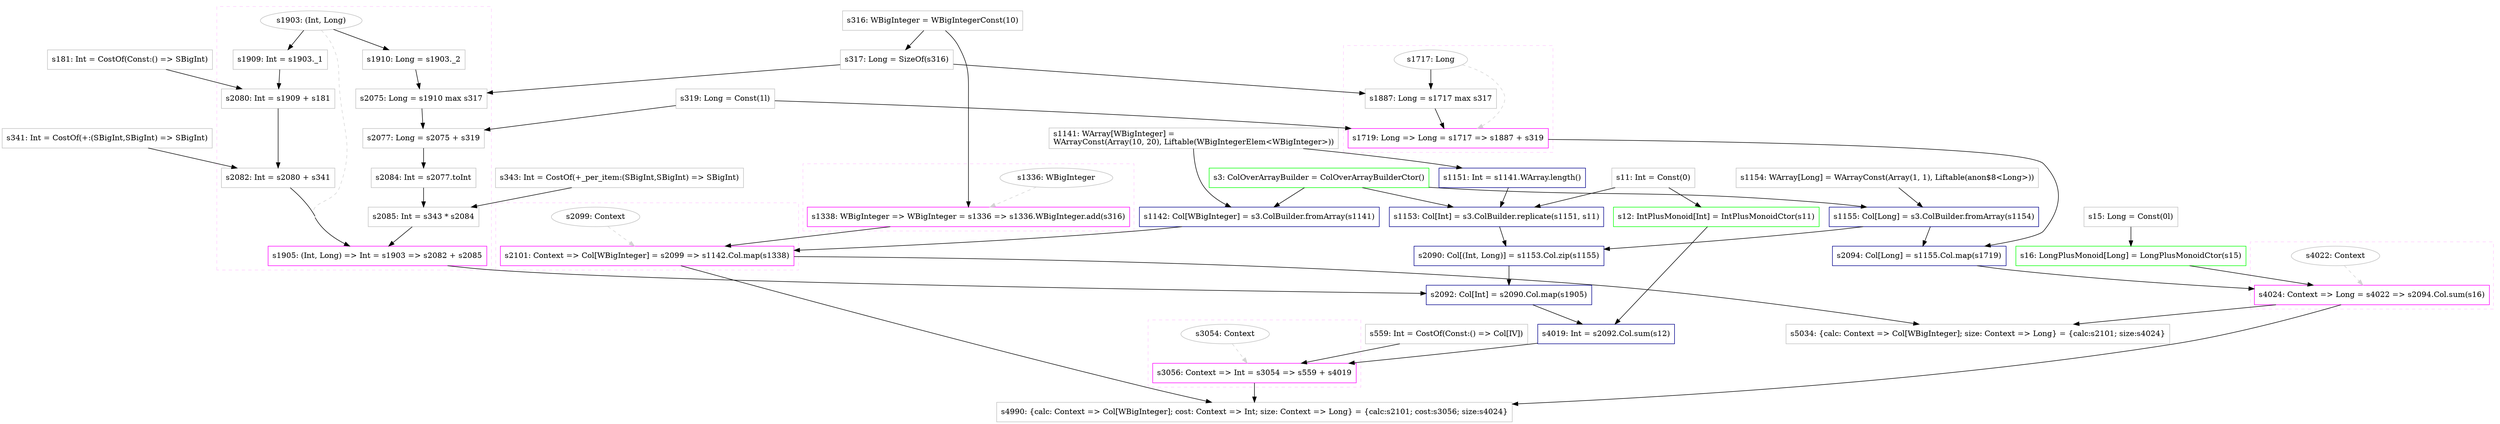 digraph "bigIntArray_Map" {
concentrate=true
node [style=filled, fillcolor=orangered]

"s3" [
label="s3: ColOverArrayBuilder = ColOverArrayBuilderCtor()"
shape=box, color=green, tooltip="s3:ColOverArrayBuilder", style=filled, fillcolor=white
]
"s1141" [
label="s1141: WArray[WBigInteger] =\lWArrayConst(Array(10, 20), Liftable(WBigIntegerElem<WBigInteger>))\l"
shape=box, color=gray, tooltip="s1141:WArray[WBigInteger]", style=filled, fillcolor=white
]
"s1142" [
label="s1142: Col[WBigInteger] = s3.ColBuilder.fromArray(s1141)"
shape=box, color=darkblue, tooltip="s1142:Col[WBigInteger]", style=filled, fillcolor=white
]
"s316" [
label="s316: WBigInteger = WBigIntegerConst(10)"
shape=box, color=gray, tooltip="s316:WBigInteger", style=filled, fillcolor=white
]
subgraph cluster_s1338 {
style=dashed; color="#FFCCFF"
"s1336" [
label="s1336: WBigInteger"
shape=oval, color=gray, tooltip="s1336:WBigInteger", style=filled, fillcolor=white
]
"s1338" [
label="s1338: WBigInteger => WBigInteger = s1336 => s1336.WBigInteger.add(s316)"
shape=box, color=magenta, tooltip="s1338:WBigInteger => WBigInteger", style=filled, fillcolor=white
]
{rank=source; s1336}
{rank=sink; s1338}
}
subgraph cluster_s2101 {
style=dashed; color="#FFCCFF"
"s2099" [
label="s2099: Context"
shape=oval, color=gray, tooltip="s2099:Context", style=filled, fillcolor=white
]
"s2101" [
label="s2101: Context => Col[WBigInteger] = s2099 => s1142.Col.map(s1338)"
shape=box, color=magenta, tooltip="s2101:Context => Col[WBigInteger]", style=filled, fillcolor=white
]
{rank=source; s2099}
{rank=sink; s2101}
}
"s559" [
label="s559: Int = CostOf(Const:() => Col[IV])"
shape=box, color=gray, tooltip="s559:Int", style=filled, fillcolor=white
]
"s1151" [
label="s1151: Int = s1141.WArray.length()"
shape=box, color=darkblue, tooltip="s1151:Int", style=filled, fillcolor=white
]
"s11" [
label="s11: Int = Const(0)"
shape=box, color=gray, tooltip="s11:Int", style=filled, fillcolor=white
]
"s1153" [
label="s1153: Col[Int] = s3.ColBuilder.replicate(s1151, s11)"
shape=box, color=darkblue, tooltip="s1153:Col[Int]", style=filled, fillcolor=white
]
"s1154" [
label="s1154: WArray[Long] = WArrayConst(Array(1, 1), Liftable(anon$8<Long>))"
shape=box, color=gray, tooltip="s1154:WArray[Long]", style=filled, fillcolor=white
]
"s1155" [
label="s1155: Col[Long] = s3.ColBuilder.fromArray(s1154)"
shape=box, color=darkblue, tooltip="s1155:Col[Long]", style=filled, fillcolor=white
]
"s2090" [
label="s2090: Col[(Int, Long)] = s1153.Col.zip(s1155)"
shape=box, color=darkblue, tooltip="s2090:Col[(Int, Long)]", style=filled, fillcolor=white
]
"s317" [
label="s317: Long = SizeOf(s316)"
shape=box, color=gray, tooltip="s317:Long", style=filled, fillcolor=white
]
"s343" [
label="s343: Int = CostOf(+_per_item:(SBigInt,SBigInt) => SBigInt)"
shape=box, color=gray, tooltip="s343:Int", style=filled, fillcolor=white
]
"s181" [
label="s181: Int = CostOf(Const:() => SBigInt)"
shape=box, color=gray, tooltip="s181:Int", style=filled, fillcolor=white
]
"s319" [
label="s319: Long = Const(1l)"
shape=box, color=gray, tooltip="s319:Long", style=filled, fillcolor=white
]
"s341" [
label="s341: Int = CostOf(+:(SBigInt,SBigInt) => SBigInt)"
shape=box, color=gray, tooltip="s341:Int", style=filled, fillcolor=white
]
subgraph cluster_s1905 {
style=dashed; color="#FFCCFF"
"s1903" [
label="s1903: (Int, Long)"
shape=oval, color=gray, tooltip="s1903:(Int, Long)", style=filled, fillcolor=white
]
"s1905" [
label="s1905: (Int, Long) => Int = s1903 => s2082 + s2085"
shape=box, color=magenta, tooltip="s1905:(Int, Long) => Int", style=filled, fillcolor=white
]
{rank=source; s1903}
"s1909" [
label="s1909: Int = s1903._1"
shape=box, color=gray, tooltip="s1909:Int", style=filled, fillcolor=white
]
"s2080" [
label="s2080: Int = s1909 + s181"
shape=box, color=gray, tooltip="s2080:Int", style=filled, fillcolor=white
]
"s2082" [
label="s2082: Int = s2080 + s341"
shape=box, color=gray, tooltip="s2082:Int", style=filled, fillcolor=white
]
"s1910" [
label="s1910: Long = s1903._2"
shape=box, color=gray, tooltip="s1910:Long", style=filled, fillcolor=white
]
"s2075" [
label="s2075: Long = s1910 max s317"
shape=box, color=gray, tooltip="s2075:Long", style=filled, fillcolor=white
]
"s2077" [
label="s2077: Long = s2075 + s319"
shape=box, color=gray, tooltip="s2077:Long", style=filled, fillcolor=white
]
"s2084" [
label="s2084: Int = s2077.toInt"
shape=box, color=gray, tooltip="s2084:Int", style=filled, fillcolor=white
]
"s2085" [
label="s2085: Int = s343 * s2084"
shape=box, color=gray, tooltip="s2085:Int", style=filled, fillcolor=white
]
{rank=sink; s1905}
}
"s2092" [
label="s2092: Col[Int] = s2090.Col.map(s1905)"
shape=box, color=darkblue, tooltip="s2092:Col[Int]", style=filled, fillcolor=white
]
"s12" [
label="s12: IntPlusMonoid[Int] = IntPlusMonoidCtor(s11)"
shape=box, color=green, tooltip="s12:IntPlusMonoid[Int]", style=filled, fillcolor=white
]
"s4019" [
label="s4019: Int = s2092.Col.sum(s12)"
shape=box, color=darkblue, tooltip="s4019:Int", style=filled, fillcolor=white
]
subgraph cluster_s3056 {
style=dashed; color="#FFCCFF"
"s3054" [
label="s3054: Context"
shape=oval, color=gray, tooltip="s3054:Context", style=filled, fillcolor=white
]
"s3056" [
label="s3056: Context => Int = s3054 => s559 + s4019"
shape=box, color=magenta, tooltip="s3056:Context => Int", style=filled, fillcolor=white
]
{rank=source; s3054}
{rank=sink; s3056}
}
subgraph cluster_s1719 {
style=dashed; color="#FFCCFF"
"s1717" [
label="s1717: Long"
shape=oval, color=gray, tooltip="s1717:Long", style=filled, fillcolor=white
]
"s1719" [
label="s1719: Long => Long = s1717 => s1887 + s319"
shape=box, color=magenta, tooltip="s1719:Long => Long", style=filled, fillcolor=white
]
{rank=source; s1717}
"s1887" [
label="s1887: Long = s1717 max s317"
shape=box, color=gray, tooltip="s1887:Long", style=filled, fillcolor=white
]
{rank=sink; s1719}
}
"s2094" [
label="s2094: Col[Long] = s1155.Col.map(s1719)"
shape=box, color=darkblue, tooltip="s2094:Col[Long]", style=filled, fillcolor=white
]
"s15" [
label="s15: Long = Const(0l)"
shape=box, color=gray, tooltip="s15:Long", style=filled, fillcolor=white
]
"s16" [
label="s16: LongPlusMonoid[Long] = LongPlusMonoidCtor(s15)"
shape=box, color=green, tooltip="s16:LongPlusMonoid[Long]", style=filled, fillcolor=white
]
subgraph cluster_s4024 {
style=dashed; color="#FFCCFF"
"s4022" [
label="s4022: Context"
shape=oval, color=gray, tooltip="s4022:Context", style=filled, fillcolor=white
]
"s4024" [
label="s4024: Context => Long = s4022 => s2094.Col.sum(s16)"
shape=box, color=magenta, tooltip="s4024:Context => Long", style=filled, fillcolor=white
]
{rank=source; s4022}
{rank=sink; s4024}
}
"s4990" [
label="s4990: {calc: Context => Col[WBigInteger]; cost: Context => Int; size: Context => Long} = {calc:s2101; cost:s3056; size:s4024}"
shape=box, color=gray, tooltip="s4990:{calc: Context => Col[WBigInteger]; cost: Context => Int; size: Context => Long}", style=filled, fillcolor=white
]
"s5034" [
label="s5034: {calc: Context => Col[WBigInteger]; size: Context => Long} = {calc:s2101; size:s4024}"
shape=box, color=gray, tooltip="s5034:{calc: Context => Col[WBigInteger]; size: Context => Long}", style=filled, fillcolor=white
]
"s1155" -> "s2094" [style=solid]
"s1719" -> "s2094" [style=solid]
"s2075" -> "s2077" [style=solid]
"s319" -> "s2077" [style=solid]
"s3" -> "s1142" [style=solid]
"s1141" -> "s1142" [style=solid]
"s2080" -> "s2082" [style=solid]
"s341" -> "s2082" [style=solid]
"s1717" -> "s1887" [style=solid]
"s317" -> "s1887" [style=solid]
"s1153" -> "s2090" [style=solid]
"s1155" -> "s2090" [style=solid]
"s1141" -> "s1151" [style=solid]
"s3" -> "s1153" [style=solid]
"s1151" -> "s1153" [style=solid]
"s11" -> "s1153" [style=solid]
"s1336" -> "s1338" [style=dashed, color=lightgray, weight=0]
"s1336" -> "s1338" [style=solid]
"s316" -> "s1338" [style=solid]
"s2101" -> "s5034" [style=solid]
"s4024" -> "s5034" [style=solid]
"s1903" -> "s1910" [style=solid]
"s316" -> "s317" [style=solid]
"s1717" -> "s1719" [style=dashed, color=lightgray, weight=0]
"s1887" -> "s1719" [style=solid]
"s319" -> "s1719" [style=solid]
"s1909" -> "s2080" [style=solid]
"s181" -> "s2080" [style=solid]
"s343" -> "s2085" [style=solid]
"s2084" -> "s2085" [style=solid]
"s3" -> "s1155" [style=solid]
"s1154" -> "s1155" [style=solid]
"s11" -> "s12" [style=solid]
"s2077" -> "s2084" [style=solid]
"s1903" -> "s1909" [style=solid]
"s2101" -> "s4990" [style=solid]
"s3056" -> "s4990" [style=solid]
"s4024" -> "s4990" [style=solid]
"s1910" -> "s2075" [style=solid]
"s317" -> "s2075" [style=solid]
"s2099" -> "s2101" [style=dashed, color=lightgray, weight=0]
"s1142" -> "s2101" [style=solid]
"s1338" -> "s2101" [style=solid]
"s1903" -> "s1905" [style=dashed, color=lightgray, weight=0]
"s2082" -> "s1905" [style=solid]
"s2085" -> "s1905" [style=solid]
"s2090" -> "s2092" [style=solid]
"s1905" -> "s2092" [style=solid]
"s15" -> "s16" [style=solid]
"s3054" -> "s3056" [style=dashed, color=lightgray, weight=0]
"s559" -> "s3056" [style=solid]
"s4019" -> "s3056" [style=solid]
"s4022" -> "s4024" [style=dashed, color=lightgray, weight=0]
"s2094" -> "s4024" [style=solid]
"s16" -> "s4024" [style=solid]
"s2092" -> "s4019" [style=solid]
"s12" -> "s4019" [style=solid]
}
